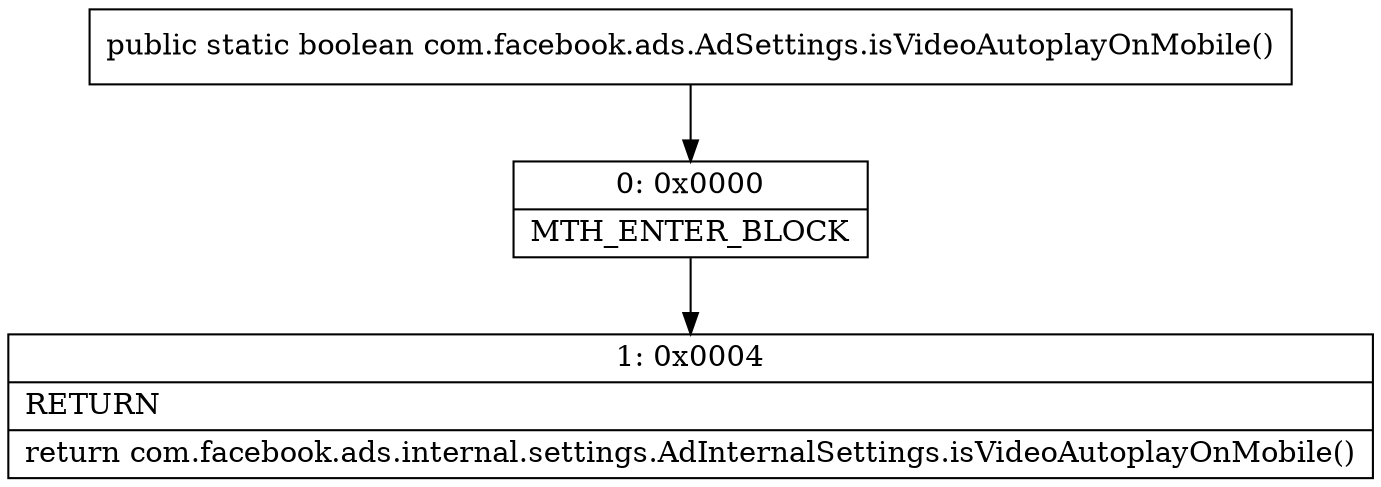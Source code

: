 digraph "CFG forcom.facebook.ads.AdSettings.isVideoAutoplayOnMobile()Z" {
Node_0 [shape=record,label="{0\:\ 0x0000|MTH_ENTER_BLOCK\l}"];
Node_1 [shape=record,label="{1\:\ 0x0004|RETURN\l|return com.facebook.ads.internal.settings.AdInternalSettings.isVideoAutoplayOnMobile()\l}"];
MethodNode[shape=record,label="{public static boolean com.facebook.ads.AdSettings.isVideoAutoplayOnMobile() }"];
MethodNode -> Node_0;
Node_0 -> Node_1;
}

